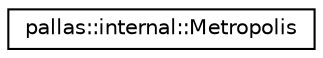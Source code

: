 digraph "Graphical Class Hierarchy"
{
  edge [fontname="Helvetica",fontsize="10",labelfontname="Helvetica",labelfontsize="10"];
  node [fontname="Helvetica",fontsize="10",shape=record];
  rankdir="LR";
  Node1 [label="pallas::internal::Metropolis",height=0.2,width=0.4,color="black", fillcolor="white", style="filled",URL="$classpallas_1_1internal_1_1_metropolis.html",tooltip="Implements a probabilistic acceptance criterion for candidate solutions. "];
}
